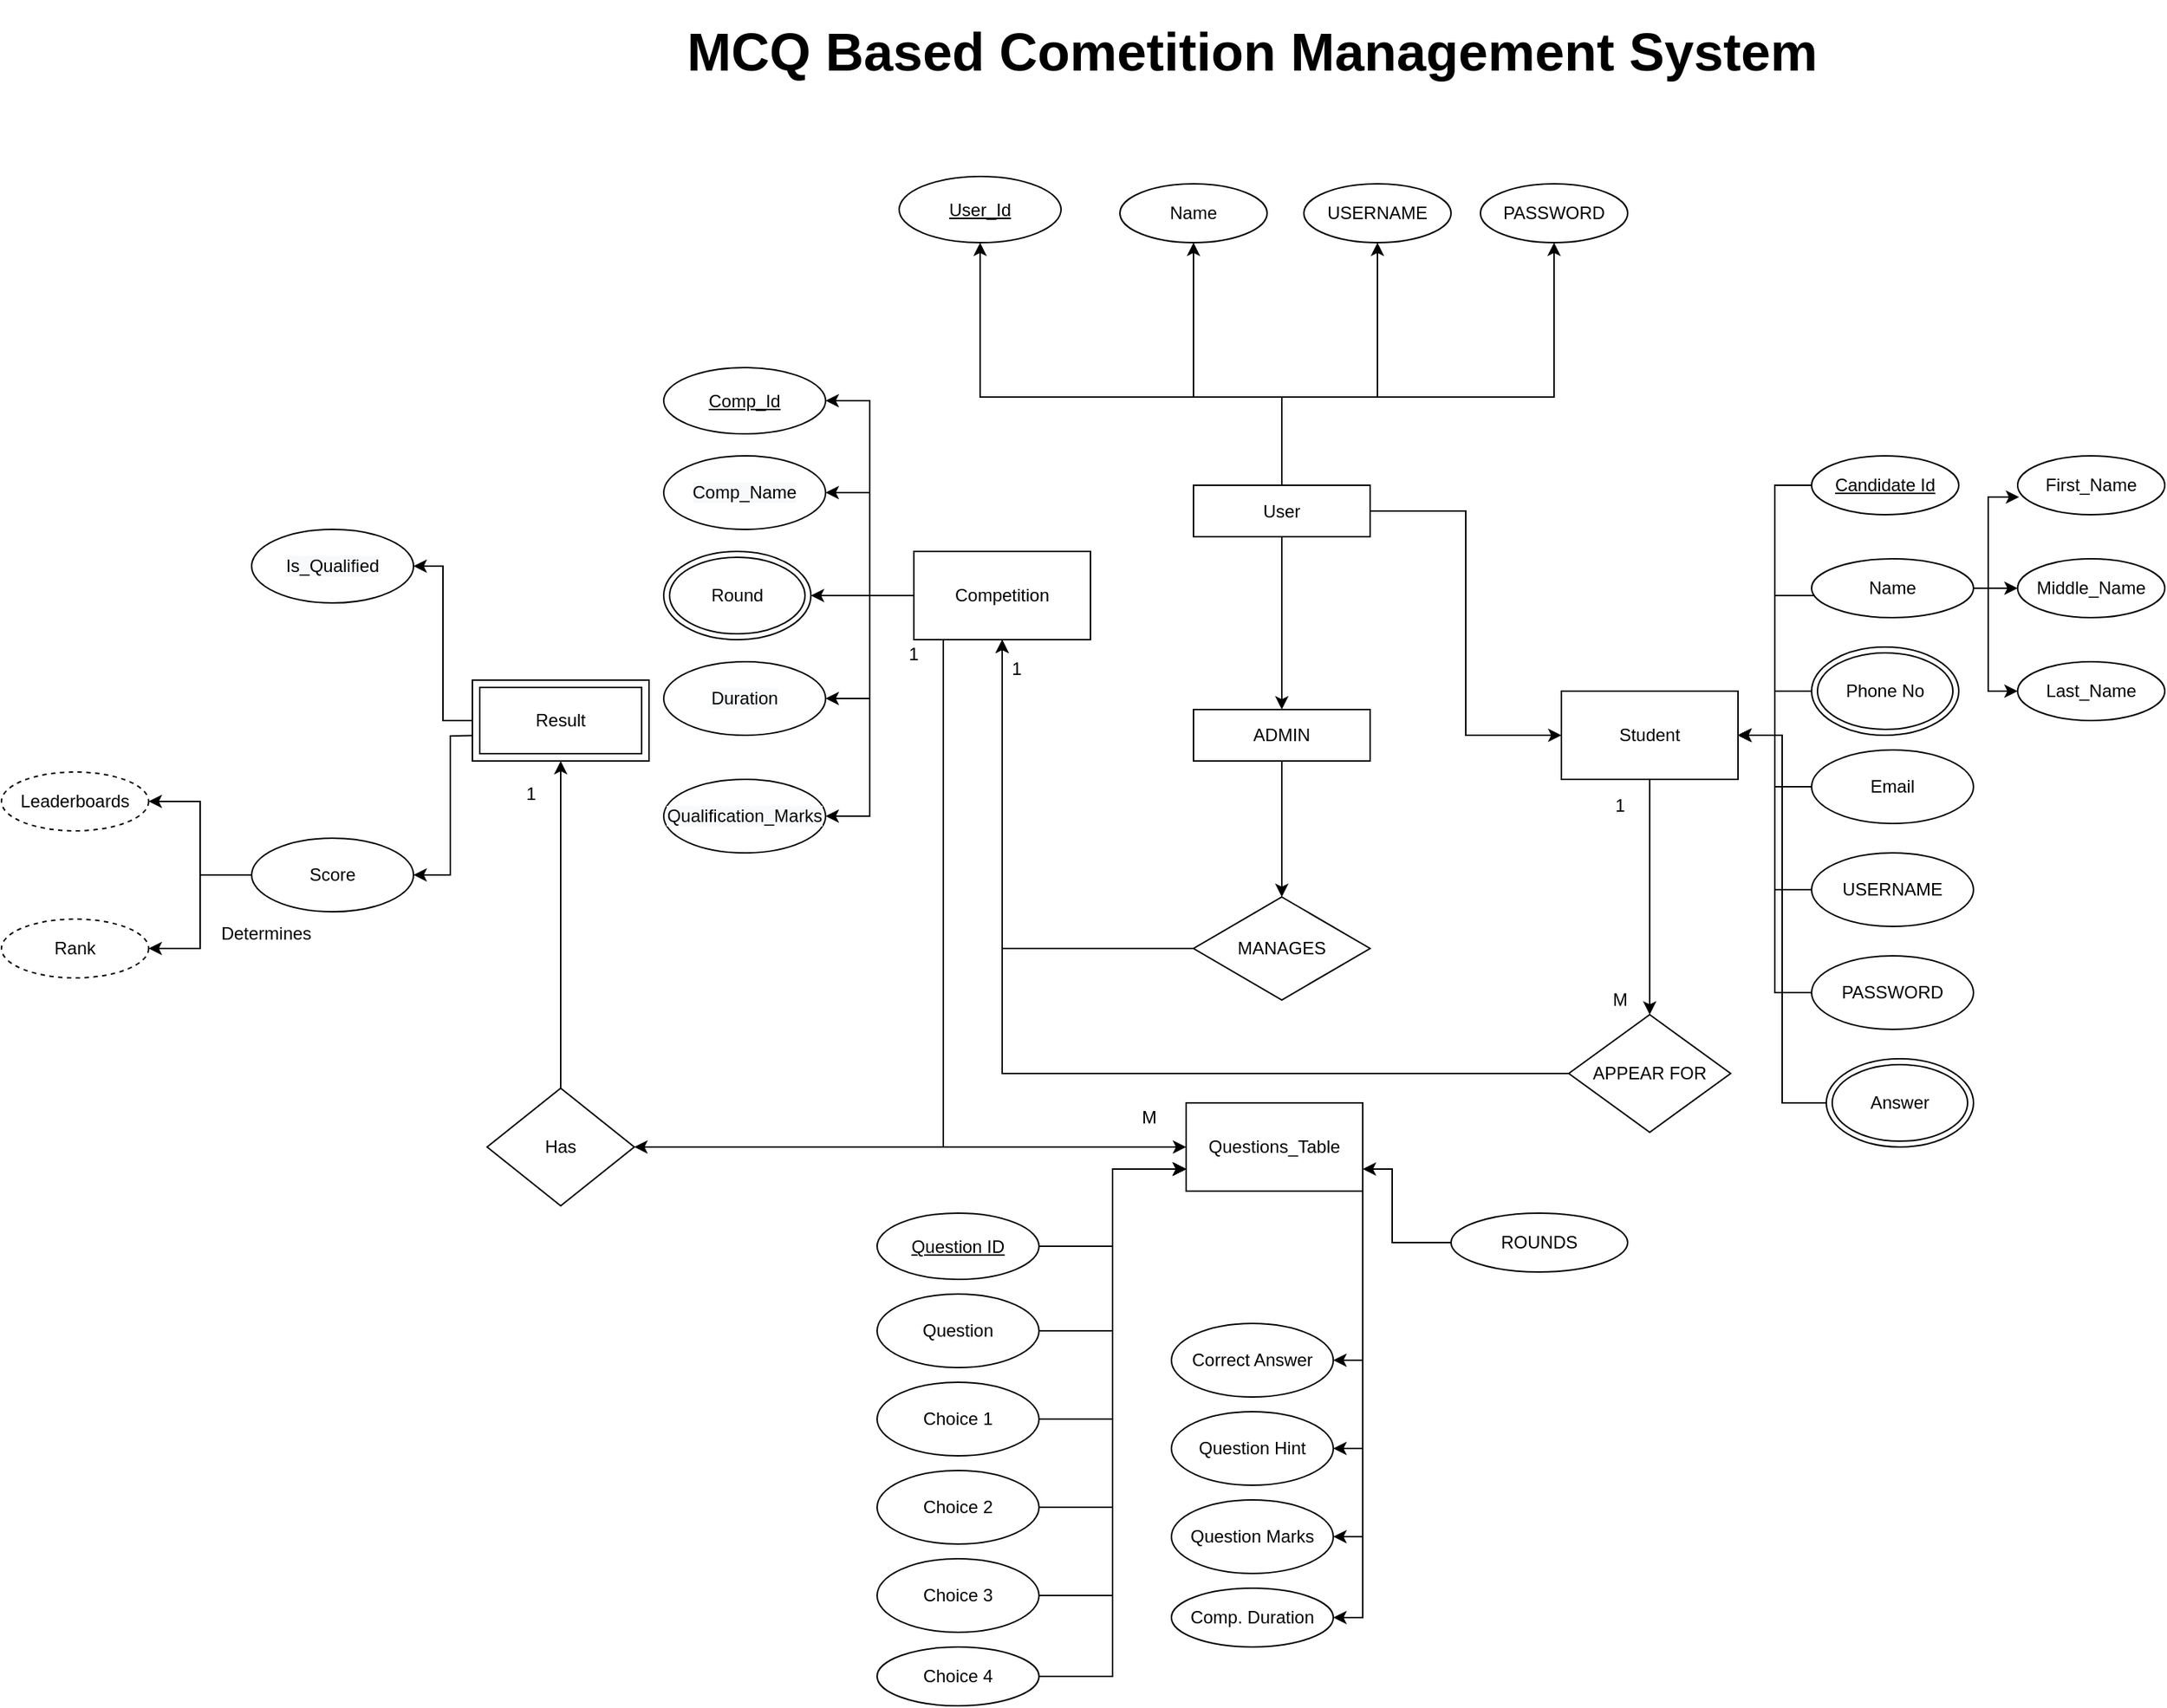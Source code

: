 <mxfile version="13.6.2" type="device"><diagram id="K4b2euoYhZq6_Uk8Jj3y" name="Page-1"><mxGraphModel dx="1892" dy="928" grid="1" gridSize="10" guides="1" tooltips="1" connect="1" arrows="1" fold="1" page="0" pageScale="1" pageWidth="1100" pageHeight="850" math="0" shadow="0"><root><mxCell id="0"/><mxCell id="1" parent="0"/><mxCell id="Zk_ediAdsLUvaE7YNG6Y-24" style="edgeStyle=orthogonalEdgeStyle;rounded=0;orthogonalLoop=1;jettySize=auto;html=1;entryX=0.5;entryY=0;entryDx=0;entryDy=0;" parent="1" source="h2ARnQGmXoUhoGZcJFIG-8" target="h2ARnQGmXoUhoGZcJFIG-10" edge="1"><mxGeometry relative="1" as="geometry"/></mxCell><mxCell id="h2ARnQGmXoUhoGZcJFIG-8" value="Student" style="rounded=0;whiteSpace=wrap;html=1;" parent="1" vertex="1"><mxGeometry x="620" y="310" width="120" height="60" as="geometry"/></mxCell><mxCell id="Zk_ediAdsLUvaE7YNG6Y-16" style="edgeStyle=orthogonalEdgeStyle;rounded=0;orthogonalLoop=1;jettySize=auto;html=1;entryX=0.5;entryY=1;entryDx=0;entryDy=0;" parent="1" source="h2ARnQGmXoUhoGZcJFIG-10" target="Zk_ediAdsLUvaE7YNG6Y-1" edge="1"><mxGeometry relative="1" as="geometry"/></mxCell><mxCell id="h2ARnQGmXoUhoGZcJFIG-10" value="APPEAR FOR" style="rhombus;whiteSpace=wrap;html=1;" parent="1" vertex="1"><mxGeometry x="625" y="530" width="110" height="80" as="geometry"/></mxCell><mxCell id="-1TTGOuSfNwiKoMhJZIf-6" style="edgeStyle=orthogonalEdgeStyle;rounded=0;orthogonalLoop=1;jettySize=auto;html=1;entryX=1;entryY=0.5;entryDx=0;entryDy=0;" parent="1" source="h2ARnQGmXoUhoGZcJFIG-13" target="5GXvdBNep4od08kAZ62X-23" edge="1"><mxGeometry relative="1" as="geometry"><Array as="points"><mxPoint x="485" y="765"/></Array></mxGeometry></mxCell><mxCell id="-1TTGOuSfNwiKoMhJZIf-7" style="edgeStyle=orthogonalEdgeStyle;rounded=0;orthogonalLoop=1;jettySize=auto;html=1;entryX=1;entryY=0.5;entryDx=0;entryDy=0;" parent="1" source="h2ARnQGmXoUhoGZcJFIG-13" target="5GXvdBNep4od08kAZ62X-26" edge="1"><mxGeometry relative="1" as="geometry"><Array as="points"><mxPoint x="485" y="825"/></Array></mxGeometry></mxCell><mxCell id="-1TTGOuSfNwiKoMhJZIf-8" style="edgeStyle=orthogonalEdgeStyle;rounded=0;orthogonalLoop=1;jettySize=auto;html=1;entryX=1;entryY=0.5;entryDx=0;entryDy=0;" parent="1" source="h2ARnQGmXoUhoGZcJFIG-13" target="5GXvdBNep4od08kAZ62X-24" edge="1"><mxGeometry relative="1" as="geometry"><Array as="points"><mxPoint x="485" y="885"/></Array></mxGeometry></mxCell><mxCell id="-1TTGOuSfNwiKoMhJZIf-32" style="edgeStyle=orthogonalEdgeStyle;rounded=0;orthogonalLoop=1;jettySize=auto;html=1;entryX=1;entryY=0.5;entryDx=0;entryDy=0;" parent="1" source="h2ARnQGmXoUhoGZcJFIG-13" target="-1TTGOuSfNwiKoMhJZIf-30" edge="1"><mxGeometry relative="1" as="geometry"><Array as="points"><mxPoint x="485" y="940"/></Array></mxGeometry></mxCell><mxCell id="h2ARnQGmXoUhoGZcJFIG-13" value="Questions_Table&lt;br&gt;" style="rounded=0;whiteSpace=wrap;html=1;" parent="1" vertex="1"><mxGeometry x="365" y="590" width="120" height="60" as="geometry"/></mxCell><mxCell id="5GXvdBNep4od08kAZ62X-57" style="edgeStyle=orthogonalEdgeStyle;rounded=0;orthogonalLoop=1;jettySize=auto;html=1;entryX=1;entryY=0.5;entryDx=0;entryDy=0;" parent="1" target="5GXvdBNep4od08kAZ62X-51" edge="1"><mxGeometry relative="1" as="geometry"><mxPoint x="-110" y="340" as="sourcePoint"/></mxGeometry></mxCell><mxCell id="5GXvdBNep4od08kAZ62X-17" style="edgeStyle=orthogonalEdgeStyle;rounded=0;orthogonalLoop=1;jettySize=auto;html=1;entryX=1;entryY=0.5;entryDx=0;entryDy=0;" parent="1" source="h2ARnQGmXoUhoGZcJFIG-22" target="h2ARnQGmXoUhoGZcJFIG-8" edge="1"><mxGeometry relative="1" as="geometry"/></mxCell><mxCell id="h2ARnQGmXoUhoGZcJFIG-22" value="USERNAME" style="ellipse;whiteSpace=wrap;html=1;" parent="1" vertex="1"><mxGeometry x="790" y="420" width="110" height="50" as="geometry"/></mxCell><mxCell id="5GXvdBNep4od08kAZ62X-15" style="edgeStyle=orthogonalEdgeStyle;rounded=0;orthogonalLoop=1;jettySize=auto;html=1;entryX=1;entryY=0.5;entryDx=0;entryDy=0;" parent="1" source="h2ARnQGmXoUhoGZcJFIG-24" target="h2ARnQGmXoUhoGZcJFIG-8" edge="1"><mxGeometry relative="1" as="geometry"/></mxCell><mxCell id="h2ARnQGmXoUhoGZcJFIG-24" value="PASSWORD" style="ellipse;whiteSpace=wrap;html=1;" parent="1" vertex="1"><mxGeometry x="790" y="490" width="110" height="50" as="geometry"/></mxCell><mxCell id="h2ARnQGmXoUhoGZcJFIG-48" style="edgeStyle=orthogonalEdgeStyle;rounded=0;orthogonalLoop=1;jettySize=auto;html=1;exitX=0.5;exitY=1;exitDx=0;exitDy=0;entryX=0.5;entryY=0;entryDx=0;entryDy=0;startArrow=none;startFill=0;strokeColor=#000000;" parent="1" source="h2ARnQGmXoUhoGZcJFIG-46" target="h2ARnQGmXoUhoGZcJFIG-47" edge="1"><mxGeometry relative="1" as="geometry"/></mxCell><mxCell id="h2ARnQGmXoUhoGZcJFIG-46" value="ADMIN" style="rounded=0;whiteSpace=wrap;html=1;" parent="1" vertex="1"><mxGeometry x="370" y="322.5" width="120" height="35" as="geometry"/></mxCell><mxCell id="Zk_ediAdsLUvaE7YNG6Y-14" style="edgeStyle=orthogonalEdgeStyle;rounded=0;orthogonalLoop=1;jettySize=auto;html=1;entryX=0.5;entryY=1;entryDx=0;entryDy=0;" parent="1" source="h2ARnQGmXoUhoGZcJFIG-47" target="Zk_ediAdsLUvaE7YNG6Y-1" edge="1"><mxGeometry relative="1" as="geometry"/></mxCell><mxCell id="h2ARnQGmXoUhoGZcJFIG-47" value="MANAGES" style="rhombus;whiteSpace=wrap;html=1;" parent="1" vertex="1"><mxGeometry x="370" y="450" width="120" height="70" as="geometry"/></mxCell><mxCell id="h2ARnQGmXoUhoGZcJFIG-50" value="USERNAME" style="ellipse;whiteSpace=wrap;html=1;" parent="1" vertex="1"><mxGeometry x="445" y="-35" width="100" height="40" as="geometry"/></mxCell><mxCell id="h2ARnQGmXoUhoGZcJFIG-51" value="PASSWORD" style="ellipse;whiteSpace=wrap;html=1;" parent="1" vertex="1"><mxGeometry x="565" y="-35" width="100" height="40" as="geometry"/></mxCell><mxCell id="5GXvdBNep4od08kAZ62X-37" style="edgeStyle=orthogonalEdgeStyle;rounded=0;orthogonalLoop=1;jettySize=auto;html=1;entryX=1;entryY=0.75;entryDx=0;entryDy=0;" parent="1" source="0KKhRQyJps4vbY6Ws_tL-3" target="h2ARnQGmXoUhoGZcJFIG-13" edge="1"><mxGeometry relative="1" as="geometry"><Array as="points"><mxPoint x="505" y="635"/></Array></mxGeometry></mxCell><mxCell id="0KKhRQyJps4vbY6Ws_tL-3" value="ROUNDS" style="ellipse;whiteSpace=wrap;html=1;" parent="1" vertex="1"><mxGeometry x="545" y="665" width="120" height="40" as="geometry"/></mxCell><mxCell id="5GXvdBNep4od08kAZ62X-16" style="edgeStyle=orthogonalEdgeStyle;rounded=0;orthogonalLoop=1;jettySize=auto;html=1;entryX=1;entryY=0.5;entryDx=0;entryDy=0;" parent="1" source="5GXvdBNep4od08kAZ62X-2" target="h2ARnQGmXoUhoGZcJFIG-8" edge="1"><mxGeometry relative="1" as="geometry"/></mxCell><mxCell id="5GXvdBNep4od08kAZ62X-2" value="Email" style="ellipse;whiteSpace=wrap;html=1;" parent="1" vertex="1"><mxGeometry x="790" y="350" width="110" height="50" as="geometry"/></mxCell><mxCell id="5GXvdBNep4od08kAZ62X-12" style="edgeStyle=orthogonalEdgeStyle;rounded=0;orthogonalLoop=1;jettySize=auto;html=1;entryX=1;entryY=0.5;entryDx=0;entryDy=0;exitX=0;exitY=0.5;exitDx=0;exitDy=0;" parent="1" source="b7_pVmf4ZtGTBsmatm9M-9" target="h2ARnQGmXoUhoGZcJFIG-8" edge="1"><mxGeometry relative="1" as="geometry"><mxPoint x="790" y="165" as="sourcePoint"/></mxGeometry></mxCell><mxCell id="5GXvdBNep4od08kAZ62X-14" style="edgeStyle=orthogonalEdgeStyle;rounded=0;orthogonalLoop=1;jettySize=auto;html=1;entryX=1;entryY=0.5;entryDx=0;entryDy=0;exitX=0;exitY=0.5;exitDx=0;exitDy=0;" parent="1" source="b7_pVmf4ZtGTBsmatm9M-1" target="h2ARnQGmXoUhoGZcJFIG-8" edge="1"><mxGeometry relative="1" as="geometry"><mxPoint x="790" y="305" as="sourcePoint"/></mxGeometry></mxCell><mxCell id="5GXvdBNep4od08kAZ62X-13" style="edgeStyle=orthogonalEdgeStyle;rounded=0;orthogonalLoop=1;jettySize=auto;html=1;entryX=1;entryY=0.5;entryDx=0;entryDy=0;" parent="1" source="5GXvdBNep4od08kAZ62X-6" target="h2ARnQGmXoUhoGZcJFIG-8" edge="1"><mxGeometry relative="1" as="geometry"><Array as="points"><mxPoint x="765" y="245"/><mxPoint x="765" y="340"/></Array></mxGeometry></mxCell><mxCell id="b7_pVmf4ZtGTBsmatm9M-18" style="edgeStyle=orthogonalEdgeStyle;rounded=0;orthogonalLoop=1;jettySize=auto;html=1;entryX=0.01;entryY=0.7;entryDx=0;entryDy=0;entryPerimeter=0;" parent="1" source="5GXvdBNep4od08kAZ62X-6" target="b7_pVmf4ZtGTBsmatm9M-15" edge="1"><mxGeometry relative="1" as="geometry"><Array as="points"><mxPoint x="910" y="240"/><mxPoint x="910" y="178"/></Array></mxGeometry></mxCell><mxCell id="b7_pVmf4ZtGTBsmatm9M-19" style="edgeStyle=orthogonalEdgeStyle;rounded=0;orthogonalLoop=1;jettySize=auto;html=1;" parent="1" source="5GXvdBNep4od08kAZ62X-6" target="b7_pVmf4ZtGTBsmatm9M-16" edge="1"><mxGeometry relative="1" as="geometry"/></mxCell><mxCell id="b7_pVmf4ZtGTBsmatm9M-20" style="edgeStyle=orthogonalEdgeStyle;rounded=0;orthogonalLoop=1;jettySize=auto;html=1;entryX=0;entryY=0.5;entryDx=0;entryDy=0;" parent="1" source="5GXvdBNep4od08kAZ62X-6" target="b7_pVmf4ZtGTBsmatm9M-17" edge="1"><mxGeometry relative="1" as="geometry"><Array as="points"><mxPoint x="910" y="240"/><mxPoint x="910" y="310"/></Array></mxGeometry></mxCell><mxCell id="5GXvdBNep4od08kAZ62X-6" value="Name" style="ellipse;whiteSpace=wrap;html=1;" parent="1" vertex="1"><mxGeometry x="790" y="220" width="110" height="40" as="geometry"/></mxCell><mxCell id="5GXvdBNep4od08kAZ62X-44" style="edgeStyle=orthogonalEdgeStyle;rounded=0;orthogonalLoop=1;jettySize=auto;html=1;entryX=0;entryY=0.75;entryDx=0;entryDy=0;exitX=1;exitY=0.5;exitDx=0;exitDy=0;" parent="1" source="b7_pVmf4ZtGTBsmatm9M-28" target="h2ARnQGmXoUhoGZcJFIG-13" edge="1"><mxGeometry relative="1" as="geometry"><mxPoint x="265" y="685" as="sourcePoint"/></mxGeometry></mxCell><mxCell id="5GXvdBNep4od08kAZ62X-30" style="edgeStyle=orthogonalEdgeStyle;rounded=0;orthogonalLoop=1;jettySize=auto;html=1;entryX=0;entryY=0.75;entryDx=0;entryDy=0;" parent="1" source="5GXvdBNep4od08kAZ62X-19" target="h2ARnQGmXoUhoGZcJFIG-13" edge="1"><mxGeometry relative="1" as="geometry"/></mxCell><mxCell id="5GXvdBNep4od08kAZ62X-19" value="Question" style="ellipse;whiteSpace=wrap;html=1;" parent="1" vertex="1"><mxGeometry x="155" y="720" width="110" height="50" as="geometry"/></mxCell><mxCell id="5GXvdBNep4od08kAZ62X-31" style="edgeStyle=orthogonalEdgeStyle;rounded=0;orthogonalLoop=1;jettySize=auto;html=1;entryX=0;entryY=0.75;entryDx=0;entryDy=0;" parent="1" source="5GXvdBNep4od08kAZ62X-20" target="h2ARnQGmXoUhoGZcJFIG-13" edge="1"><mxGeometry relative="1" as="geometry"/></mxCell><mxCell id="5GXvdBNep4od08kAZ62X-20" value="Choice 1" style="ellipse;whiteSpace=wrap;html=1;" parent="1" vertex="1"><mxGeometry x="155" y="780" width="110" height="50" as="geometry"/></mxCell><mxCell id="5GXvdBNep4od08kAZ62X-33" style="edgeStyle=orthogonalEdgeStyle;rounded=0;orthogonalLoop=1;jettySize=auto;html=1;entryX=0;entryY=0.75;entryDx=0;entryDy=0;" parent="1" source="5GXvdBNep4od08kAZ62X-21" target="h2ARnQGmXoUhoGZcJFIG-13" edge="1"><mxGeometry relative="1" as="geometry"/></mxCell><mxCell id="5GXvdBNep4od08kAZ62X-21" value="Choice 2" style="ellipse;whiteSpace=wrap;html=1;" parent="1" vertex="1"><mxGeometry x="155" y="840" width="110" height="50" as="geometry"/></mxCell><mxCell id="5GXvdBNep4od08kAZ62X-34" style="edgeStyle=orthogonalEdgeStyle;rounded=0;orthogonalLoop=1;jettySize=auto;html=1;entryX=0;entryY=0.75;entryDx=0;entryDy=0;" parent="1" source="5GXvdBNep4od08kAZ62X-22" target="h2ARnQGmXoUhoGZcJFIG-13" edge="1"><mxGeometry relative="1" as="geometry"/></mxCell><mxCell id="5GXvdBNep4od08kAZ62X-22" value="Choice 3" style="ellipse;whiteSpace=wrap;html=1;" parent="1" vertex="1"><mxGeometry x="155" y="900" width="110" height="50" as="geometry"/></mxCell><mxCell id="5GXvdBNep4od08kAZ62X-23" value="Correct Answer" style="ellipse;whiteSpace=wrap;html=1;" parent="1" vertex="1"><mxGeometry x="355" y="740" width="110" height="50" as="geometry"/></mxCell><mxCell id="5GXvdBNep4od08kAZ62X-24" value="Question Marks" style="ellipse;whiteSpace=wrap;html=1;" parent="1" vertex="1"><mxGeometry x="355" y="860" width="110" height="50" as="geometry"/></mxCell><mxCell id="-1TTGOuSfNwiKoMhJZIf-33" style="edgeStyle=orthogonalEdgeStyle;rounded=0;orthogonalLoop=1;jettySize=auto;html=1;entryX=0;entryY=0.75;entryDx=0;entryDy=0;" parent="1" source="5GXvdBNep4od08kAZ62X-25" target="h2ARnQGmXoUhoGZcJFIG-13" edge="1"><mxGeometry relative="1" as="geometry"/></mxCell><mxCell id="5GXvdBNep4od08kAZ62X-25" value="Choice 4" style="ellipse;whiteSpace=wrap;html=1;" parent="1" vertex="1"><mxGeometry x="155" y="960" width="110" height="40" as="geometry"/></mxCell><mxCell id="5GXvdBNep4od08kAZ62X-26" value="Question Hint" style="ellipse;whiteSpace=wrap;html=1;" parent="1" vertex="1"><mxGeometry x="355" y="800" width="110" height="50" as="geometry"/></mxCell><mxCell id="b7_pVmf4ZtGTBsmatm9M-7" style="edgeStyle=orthogonalEdgeStyle;rounded=0;orthogonalLoop=1;jettySize=auto;html=1;entryX=1;entryY=0.5;entryDx=0;entryDy=0;" parent="1" source="5GXvdBNep4od08kAZ62X-51" target="b7_pVmf4ZtGTBsmatm9M-5" edge="1"><mxGeometry relative="1" as="geometry"/></mxCell><mxCell id="b7_pVmf4ZtGTBsmatm9M-8" style="edgeStyle=orthogonalEdgeStyle;rounded=0;orthogonalLoop=1;jettySize=auto;html=1;entryX=1;entryY=0.5;entryDx=0;entryDy=0;" parent="1" source="5GXvdBNep4od08kAZ62X-51" target="b7_pVmf4ZtGTBsmatm9M-6" edge="1"><mxGeometry relative="1" as="geometry"/></mxCell><mxCell id="5GXvdBNep4od08kAZ62X-51" value="Score" style="ellipse;whiteSpace=wrap;html=1;" parent="1" vertex="1"><mxGeometry x="-270" y="410" width="110" height="50" as="geometry"/></mxCell><mxCell id="5GXvdBNep4od08kAZ62X-52" value="&lt;span style=&quot;text-align: left ; background-color: rgb(248 , 249 , 250)&quot;&gt;Is_Qualified&lt;/span&gt;" style="ellipse;whiteSpace=wrap;html=1;" parent="1" vertex="1"><mxGeometry x="-270" y="200" width="110" height="50" as="geometry"/></mxCell><mxCell id="-1TTGOuSfNwiKoMhJZIf-24" value="Name" style="ellipse;whiteSpace=wrap;html=1;" parent="1" vertex="1"><mxGeometry x="320" y="-35" width="100" height="40" as="geometry"/></mxCell><mxCell id="-1TTGOuSfNwiKoMhJZIf-30" value="Comp. Duration" style="ellipse;whiteSpace=wrap;html=1;" parent="1" vertex="1"><mxGeometry x="355" y="920" width="110" height="40" as="geometry"/></mxCell><mxCell id="nHXp3RhlZd0sTl6xLd_L-3" style="edgeStyle=orthogonalEdgeStyle;rounded=0;orthogonalLoop=1;jettySize=auto;html=1;" parent="1" source="nHXp3RhlZd0sTl6xLd_L-2" target="h2ARnQGmXoUhoGZcJFIG-46" edge="1"><mxGeometry relative="1" as="geometry"/></mxCell><mxCell id="nHXp3RhlZd0sTl6xLd_L-4" style="edgeStyle=orthogonalEdgeStyle;rounded=0;orthogonalLoop=1;jettySize=auto;html=1;entryX=0;entryY=0.5;entryDx=0;entryDy=0;" parent="1" source="nHXp3RhlZd0sTl6xLd_L-2" target="h2ARnQGmXoUhoGZcJFIG-8" edge="1"><mxGeometry relative="1" as="geometry"/></mxCell><mxCell id="nHXp3RhlZd0sTl6xLd_L-5" style="edgeStyle=orthogonalEdgeStyle;rounded=0;orthogonalLoop=1;jettySize=auto;html=1;" parent="1" source="nHXp3RhlZd0sTl6xLd_L-2" target="h2ARnQGmXoUhoGZcJFIG-50" edge="1"><mxGeometry relative="1" as="geometry"><Array as="points"><mxPoint x="430" y="110"/><mxPoint x="495" y="110"/></Array></mxGeometry></mxCell><mxCell id="nHXp3RhlZd0sTl6xLd_L-6" style="edgeStyle=orthogonalEdgeStyle;rounded=0;orthogonalLoop=1;jettySize=auto;html=1;entryX=0.5;entryY=1;entryDx=0;entryDy=0;" parent="1" source="nHXp3RhlZd0sTl6xLd_L-2" target="h2ARnQGmXoUhoGZcJFIG-51" edge="1"><mxGeometry relative="1" as="geometry"><Array as="points"><mxPoint x="430" y="110"/><mxPoint x="615" y="110"/></Array></mxGeometry></mxCell><mxCell id="nHXp3RhlZd0sTl6xLd_L-7" style="edgeStyle=orthogonalEdgeStyle;rounded=0;orthogonalLoop=1;jettySize=auto;html=1;entryX=0.5;entryY=1;entryDx=0;entryDy=0;" parent="1" source="nHXp3RhlZd0sTl6xLd_L-2" target="-1TTGOuSfNwiKoMhJZIf-24" edge="1"><mxGeometry relative="1" as="geometry"><Array as="points"><mxPoint x="430" y="110"/><mxPoint x="370" y="110"/></Array></mxGeometry></mxCell><mxCell id="Zk_ediAdsLUvaE7YNG6Y-21" style="edgeStyle=orthogonalEdgeStyle;rounded=0;orthogonalLoop=1;jettySize=auto;html=1;entryX=0.5;entryY=1;entryDx=0;entryDy=0;" parent="1" source="nHXp3RhlZd0sTl6xLd_L-2" target="Zk_ediAdsLUvaE7YNG6Y-20" edge="1"><mxGeometry relative="1" as="geometry"><Array as="points"><mxPoint x="430" y="110"/><mxPoint x="225" y="110"/></Array></mxGeometry></mxCell><mxCell id="nHXp3RhlZd0sTl6xLd_L-2" value="User" style="rounded=0;whiteSpace=wrap;html=1;" parent="1" vertex="1"><mxGeometry x="370" y="170" width="120" height="35" as="geometry"/></mxCell><mxCell id="b7_pVmf4ZtGTBsmatm9M-1" value="&#10;&#10;&lt;span style=&quot;color: rgb(0, 0, 0); font-family: helvetica; font-size: 12px; font-style: normal; font-weight: 400; letter-spacing: normal; text-align: center; text-indent: 0px; text-transform: none; word-spacing: 0px; background-color: rgb(255, 255, 255); display: inline; float: none;&quot;&gt;Phone No&lt;/span&gt;&#10;&#10;" style="ellipse;shape=doubleEllipse;whiteSpace=wrap;html=1;" parent="1" vertex="1"><mxGeometry x="790" y="280" width="100" height="60" as="geometry"/></mxCell><mxCell id="b7_pVmf4ZtGTBsmatm9M-5" value="Leaderboards" style="ellipse;whiteSpace=wrap;html=1;align=center;dashed=1;" parent="1" vertex="1"><mxGeometry x="-440" y="365" width="100" height="40" as="geometry"/></mxCell><mxCell id="b7_pVmf4ZtGTBsmatm9M-6" value="Rank" style="ellipse;whiteSpace=wrap;html=1;align=center;dashed=1;" parent="1" vertex="1"><mxGeometry x="-440" y="465" width="100" height="40" as="geometry"/></mxCell><mxCell id="b7_pVmf4ZtGTBsmatm9M-9" value="Candidate Id&lt;span style=&quot;color: rgba(0 , 0 , 0 , 0) ; font-family: monospace ; font-size: 0px&quot;&gt;%3CmxGraphModel%3E%3Croot%3E%3CmxCell%20id%3D%220%22%2F%3E%3CmxCell%20id%3D%221%22%20parent%3D%220%22%2F%3E%3CmxCell%20id%3D%222%22%20value%3D%22USERNAME%22%20style%3D%22ellipse%3BwhiteSpace%3Dwrap%3Bhtml%3D1%3B%22%20vertex%3D%221%22%20parent%3D%221%22%3E%3CmxGeometry%20x%3D%22780%22%20y%3D%22210%22%20width%3D%22110%22%20height%3D%2250%22%20as%3D%22geometry%22%2F%3E%3C%2FmxCell%3E%3C%2Froot%3E%3C%2FmxGraphModel%3E&lt;/span&gt;" style="ellipse;whiteSpace=wrap;html=1;align=center;fontStyle=4;" parent="1" vertex="1"><mxGeometry x="790" y="150" width="100" height="40" as="geometry"/></mxCell><mxCell id="b7_pVmf4ZtGTBsmatm9M-15" value="First_Name" style="ellipse;whiteSpace=wrap;html=1;align=center;" parent="1" vertex="1"><mxGeometry x="930" y="150" width="100" height="40" as="geometry"/></mxCell><mxCell id="b7_pVmf4ZtGTBsmatm9M-16" value="Middle_Name" style="ellipse;whiteSpace=wrap;html=1;align=center;" parent="1" vertex="1"><mxGeometry x="930" y="220" width="100" height="40" as="geometry"/></mxCell><mxCell id="b7_pVmf4ZtGTBsmatm9M-17" value="Last_Name" style="ellipse;whiteSpace=wrap;html=1;align=center;" parent="1" vertex="1"><mxGeometry x="930" y="290" width="100" height="40" as="geometry"/></mxCell><mxCell id="b7_pVmf4ZtGTBsmatm9M-25" value="Determines" style="text;html=1;strokeColor=none;fillColor=none;align=center;verticalAlign=middle;whiteSpace=wrap;rounded=0;" parent="1" vertex="1"><mxGeometry x="-280" y="465" width="40" height="20" as="geometry"/></mxCell><mxCell id="b7_pVmf4ZtGTBsmatm9M-28" value="Question ID" style="ellipse;whiteSpace=wrap;html=1;align=center;fontStyle=4;" parent="1" vertex="1"><mxGeometry x="155" y="665" width="110" height="45" as="geometry"/></mxCell><mxCell id="8NkC--U2SQM_48OTCWZN-3" style="edgeStyle=orthogonalEdgeStyle;rounded=0;orthogonalLoop=1;jettySize=auto;html=1;entryX=1;entryY=0.5;entryDx=0;entryDy=0;" parent="1" source="8NkC--U2SQM_48OTCWZN-1" target="5GXvdBNep4od08kAZ62X-52" edge="1"><mxGeometry relative="1" as="geometry"/></mxCell><mxCell id="8NkC--U2SQM_48OTCWZN-1" value="Result" style="shape=ext;margin=3;double=1;whiteSpace=wrap;html=1;align=center;" parent="1" vertex="1"><mxGeometry x="-120" y="302.5" width="120" height="55" as="geometry"/></mxCell><mxCell id="Zk_ediAdsLUvaE7YNG6Y-7" style="edgeStyle=orthogonalEdgeStyle;rounded=0;orthogonalLoop=1;jettySize=auto;html=1;entryX=1;entryY=0.5;entryDx=0;entryDy=0;" parent="1" source="Zk_ediAdsLUvaE7YNG6Y-1" target="Zk_ediAdsLUvaE7YNG6Y-2" edge="1"><mxGeometry relative="1" as="geometry"/></mxCell><mxCell id="Zk_ediAdsLUvaE7YNG6Y-8" style="edgeStyle=orthogonalEdgeStyle;rounded=0;orthogonalLoop=1;jettySize=auto;html=1;entryX=1;entryY=0.5;entryDx=0;entryDy=0;" parent="1" source="Zk_ediAdsLUvaE7YNG6Y-1" target="Zk_ediAdsLUvaE7YNG6Y-3" edge="1"><mxGeometry relative="1" as="geometry"/></mxCell><mxCell id="Zk_ediAdsLUvaE7YNG6Y-9" style="edgeStyle=orthogonalEdgeStyle;rounded=0;orthogonalLoop=1;jettySize=auto;html=1;entryX=1;entryY=0.5;entryDx=0;entryDy=0;" parent="1" source="Zk_ediAdsLUvaE7YNG6Y-1" target="Zk_ediAdsLUvaE7YNG6Y-17" edge="1"><mxGeometry relative="1" as="geometry"><mxPoint x="120" y="245" as="targetPoint"/></mxGeometry></mxCell><mxCell id="Zk_ediAdsLUvaE7YNG6Y-10" style="edgeStyle=orthogonalEdgeStyle;rounded=0;orthogonalLoop=1;jettySize=auto;html=1;entryX=1;entryY=0.5;entryDx=0;entryDy=0;" parent="1" source="Zk_ediAdsLUvaE7YNG6Y-1" target="Zk_ediAdsLUvaE7YNG6Y-5" edge="1"><mxGeometry relative="1" as="geometry"/></mxCell><mxCell id="Zk_ediAdsLUvaE7YNG6Y-11" style="edgeStyle=orthogonalEdgeStyle;rounded=0;orthogonalLoop=1;jettySize=auto;html=1;entryX=1;entryY=0.5;entryDx=0;entryDy=0;" parent="1" source="Zk_ediAdsLUvaE7YNG6Y-1" target="Zk_ediAdsLUvaE7YNG6Y-6" edge="1"><mxGeometry relative="1" as="geometry"/></mxCell><mxCell id="Zk_ediAdsLUvaE7YNG6Y-19" style="edgeStyle=orthogonalEdgeStyle;rounded=0;orthogonalLoop=1;jettySize=auto;html=1;entryX=0;entryY=0.5;entryDx=0;entryDy=0;" parent="1" source="Zk_ediAdsLUvaE7YNG6Y-1" target="h2ARnQGmXoUhoGZcJFIG-13" edge="1"><mxGeometry relative="1" as="geometry"><Array as="points"><mxPoint x="200" y="620"/></Array></mxGeometry></mxCell><mxCell id="Zk_ediAdsLUvaE7YNG6Y-34" style="edgeStyle=orthogonalEdgeStyle;rounded=0;orthogonalLoop=1;jettySize=auto;html=1;entryX=1;entryY=0.5;entryDx=0;entryDy=0;" parent="1" source="Zk_ediAdsLUvaE7YNG6Y-1" target="Zk_ediAdsLUvaE7YNG6Y-33" edge="1"><mxGeometry relative="1" as="geometry"><Array as="points"><mxPoint x="200" y="620"/></Array></mxGeometry></mxCell><mxCell id="Zk_ediAdsLUvaE7YNG6Y-1" value="Competition" style="rounded=0;whiteSpace=wrap;html=1;" parent="1" vertex="1"><mxGeometry x="180" y="215" width="120" height="60" as="geometry"/></mxCell><mxCell id="Zk_ediAdsLUvaE7YNG6Y-2" value="Comp_Id" style="ellipse;whiteSpace=wrap;html=1;align=center;fontStyle=4;" parent="1" vertex="1"><mxGeometry x="10" y="90" width="110" height="45" as="geometry"/></mxCell><mxCell id="Zk_ediAdsLUvaE7YNG6Y-3" value="&lt;span style=&quot;text-align: left ; background-color: rgb(248 , 249 , 250)&quot;&gt;Comp_Name&lt;/span&gt;" style="ellipse;whiteSpace=wrap;html=1;" parent="1" vertex="1"><mxGeometry x="10" y="150" width="110" height="50" as="geometry"/></mxCell><mxCell id="Zk_ediAdsLUvaE7YNG6Y-5" value="&lt;span style=&quot;text-align: left ; background-color: rgb(248 , 249 , 250)&quot;&gt;Duration&lt;/span&gt;" style="ellipse;whiteSpace=wrap;html=1;" parent="1" vertex="1"><mxGeometry x="10" y="290" width="110" height="50" as="geometry"/></mxCell><mxCell id="Zk_ediAdsLUvaE7YNG6Y-6" value="&lt;span style=&quot;text-align: left ; background-color: rgb(248 , 249 , 250)&quot;&gt;Qualification_Marks&lt;/span&gt;" style="ellipse;whiteSpace=wrap;html=1;" parent="1" vertex="1"><mxGeometry x="10" y="370" width="110" height="50" as="geometry"/></mxCell><mxCell id="Zk_ediAdsLUvaE7YNG6Y-17" value="Round" style="ellipse;shape=doubleEllipse;whiteSpace=wrap;html=1;" parent="1" vertex="1"><mxGeometry x="10" y="215" width="100" height="60" as="geometry"/></mxCell><mxCell id="Zk_ediAdsLUvaE7YNG6Y-20" value="User_Id" style="ellipse;whiteSpace=wrap;html=1;align=center;fontStyle=4;" parent="1" vertex="1"><mxGeometry x="170" y="-40" width="110" height="45" as="geometry"/></mxCell><mxCell id="Zk_ediAdsLUvaE7YNG6Y-25" value="1" style="text;html=1;strokeColor=none;fillColor=none;align=center;verticalAlign=middle;whiteSpace=wrap;rounded=0;" parent="1" vertex="1"><mxGeometry x="640" y="378" width="40" height="20" as="geometry"/></mxCell><mxCell id="Zk_ediAdsLUvaE7YNG6Y-26" value="M" style="text;html=1;strokeColor=none;fillColor=none;align=center;verticalAlign=middle;whiteSpace=wrap;rounded=0;" parent="1" vertex="1"><mxGeometry x="640" y="510" width="40" height="20" as="geometry"/></mxCell><mxCell id="Zk_ediAdsLUvaE7YNG6Y-27" value="1" style="text;html=1;strokeColor=none;fillColor=none;align=center;verticalAlign=middle;whiteSpace=wrap;rounded=0;" parent="1" vertex="1"><mxGeometry x="160" y="275" width="40" height="20" as="geometry"/></mxCell><mxCell id="Zk_ediAdsLUvaE7YNG6Y-28" value="M" style="text;html=1;strokeColor=none;fillColor=none;align=center;verticalAlign=middle;whiteSpace=wrap;rounded=0;" parent="1" vertex="1"><mxGeometry x="320" y="590" width="40" height="20" as="geometry"/></mxCell><mxCell id="Zk_ediAdsLUvaE7YNG6Y-31" value="1" style="text;html=1;strokeColor=none;fillColor=none;align=center;verticalAlign=middle;whiteSpace=wrap;rounded=0;" parent="1" vertex="1"><mxGeometry x="-100" y="370" width="40" height="20" as="geometry"/></mxCell><mxCell id="Zk_ediAdsLUvaE7YNG6Y-32" value="1" style="text;html=1;strokeColor=none;fillColor=none;align=center;verticalAlign=middle;whiteSpace=wrap;rounded=0;" parent="1" vertex="1"><mxGeometry x="230" y="285" width="40" height="20" as="geometry"/></mxCell><mxCell id="Zk_ediAdsLUvaE7YNG6Y-35" style="edgeStyle=orthogonalEdgeStyle;rounded=0;orthogonalLoop=1;jettySize=auto;html=1;entryX=0.5;entryY=1;entryDx=0;entryDy=0;" parent="1" source="Zk_ediAdsLUvaE7YNG6Y-33" target="8NkC--U2SQM_48OTCWZN-1" edge="1"><mxGeometry relative="1" as="geometry"><Array as="points"><mxPoint x="-60" y="365"/></Array></mxGeometry></mxCell><mxCell id="Zk_ediAdsLUvaE7YNG6Y-33" value="Has" style="rhombus;whiteSpace=wrap;html=1;" parent="1" vertex="1"><mxGeometry x="-110" y="580" width="100" height="80" as="geometry"/></mxCell><mxCell id="Zk_ediAdsLUvaE7YNG6Y-38" style="edgeStyle=orthogonalEdgeStyle;rounded=0;orthogonalLoop=1;jettySize=auto;html=1;entryX=1;entryY=0.5;entryDx=0;entryDy=0;" parent="1" source="Zk_ediAdsLUvaE7YNG6Y-36" target="h2ARnQGmXoUhoGZcJFIG-8" edge="1"><mxGeometry relative="1" as="geometry"><Array as="points"><mxPoint x="770" y="590"/><mxPoint x="770" y="340"/></Array></mxGeometry></mxCell><mxCell id="Zk_ediAdsLUvaE7YNG6Y-36" value="Answer" style="ellipse;shape=doubleEllipse;whiteSpace=wrap;html=1;" parent="1" vertex="1"><mxGeometry x="800" y="560" width="100" height="60" as="geometry"/></mxCell><mxCell id="4T0lOkrTHMZJqymIJEu6-1" value="&lt;b&gt;&lt;font style=&quot;font-size: 36px&quot;&gt;MCQ Based Cometition Management System&lt;/font&gt;&lt;/b&gt;" style="text;html=1;strokeColor=none;fillColor=none;align=center;verticalAlign=middle;whiteSpace=wrap;rounded=0;" vertex="1" parent="1"><mxGeometry x="15" y="-160" width="790" height="70" as="geometry"/></mxCell></root></mxGraphModel></diagram></mxfile>